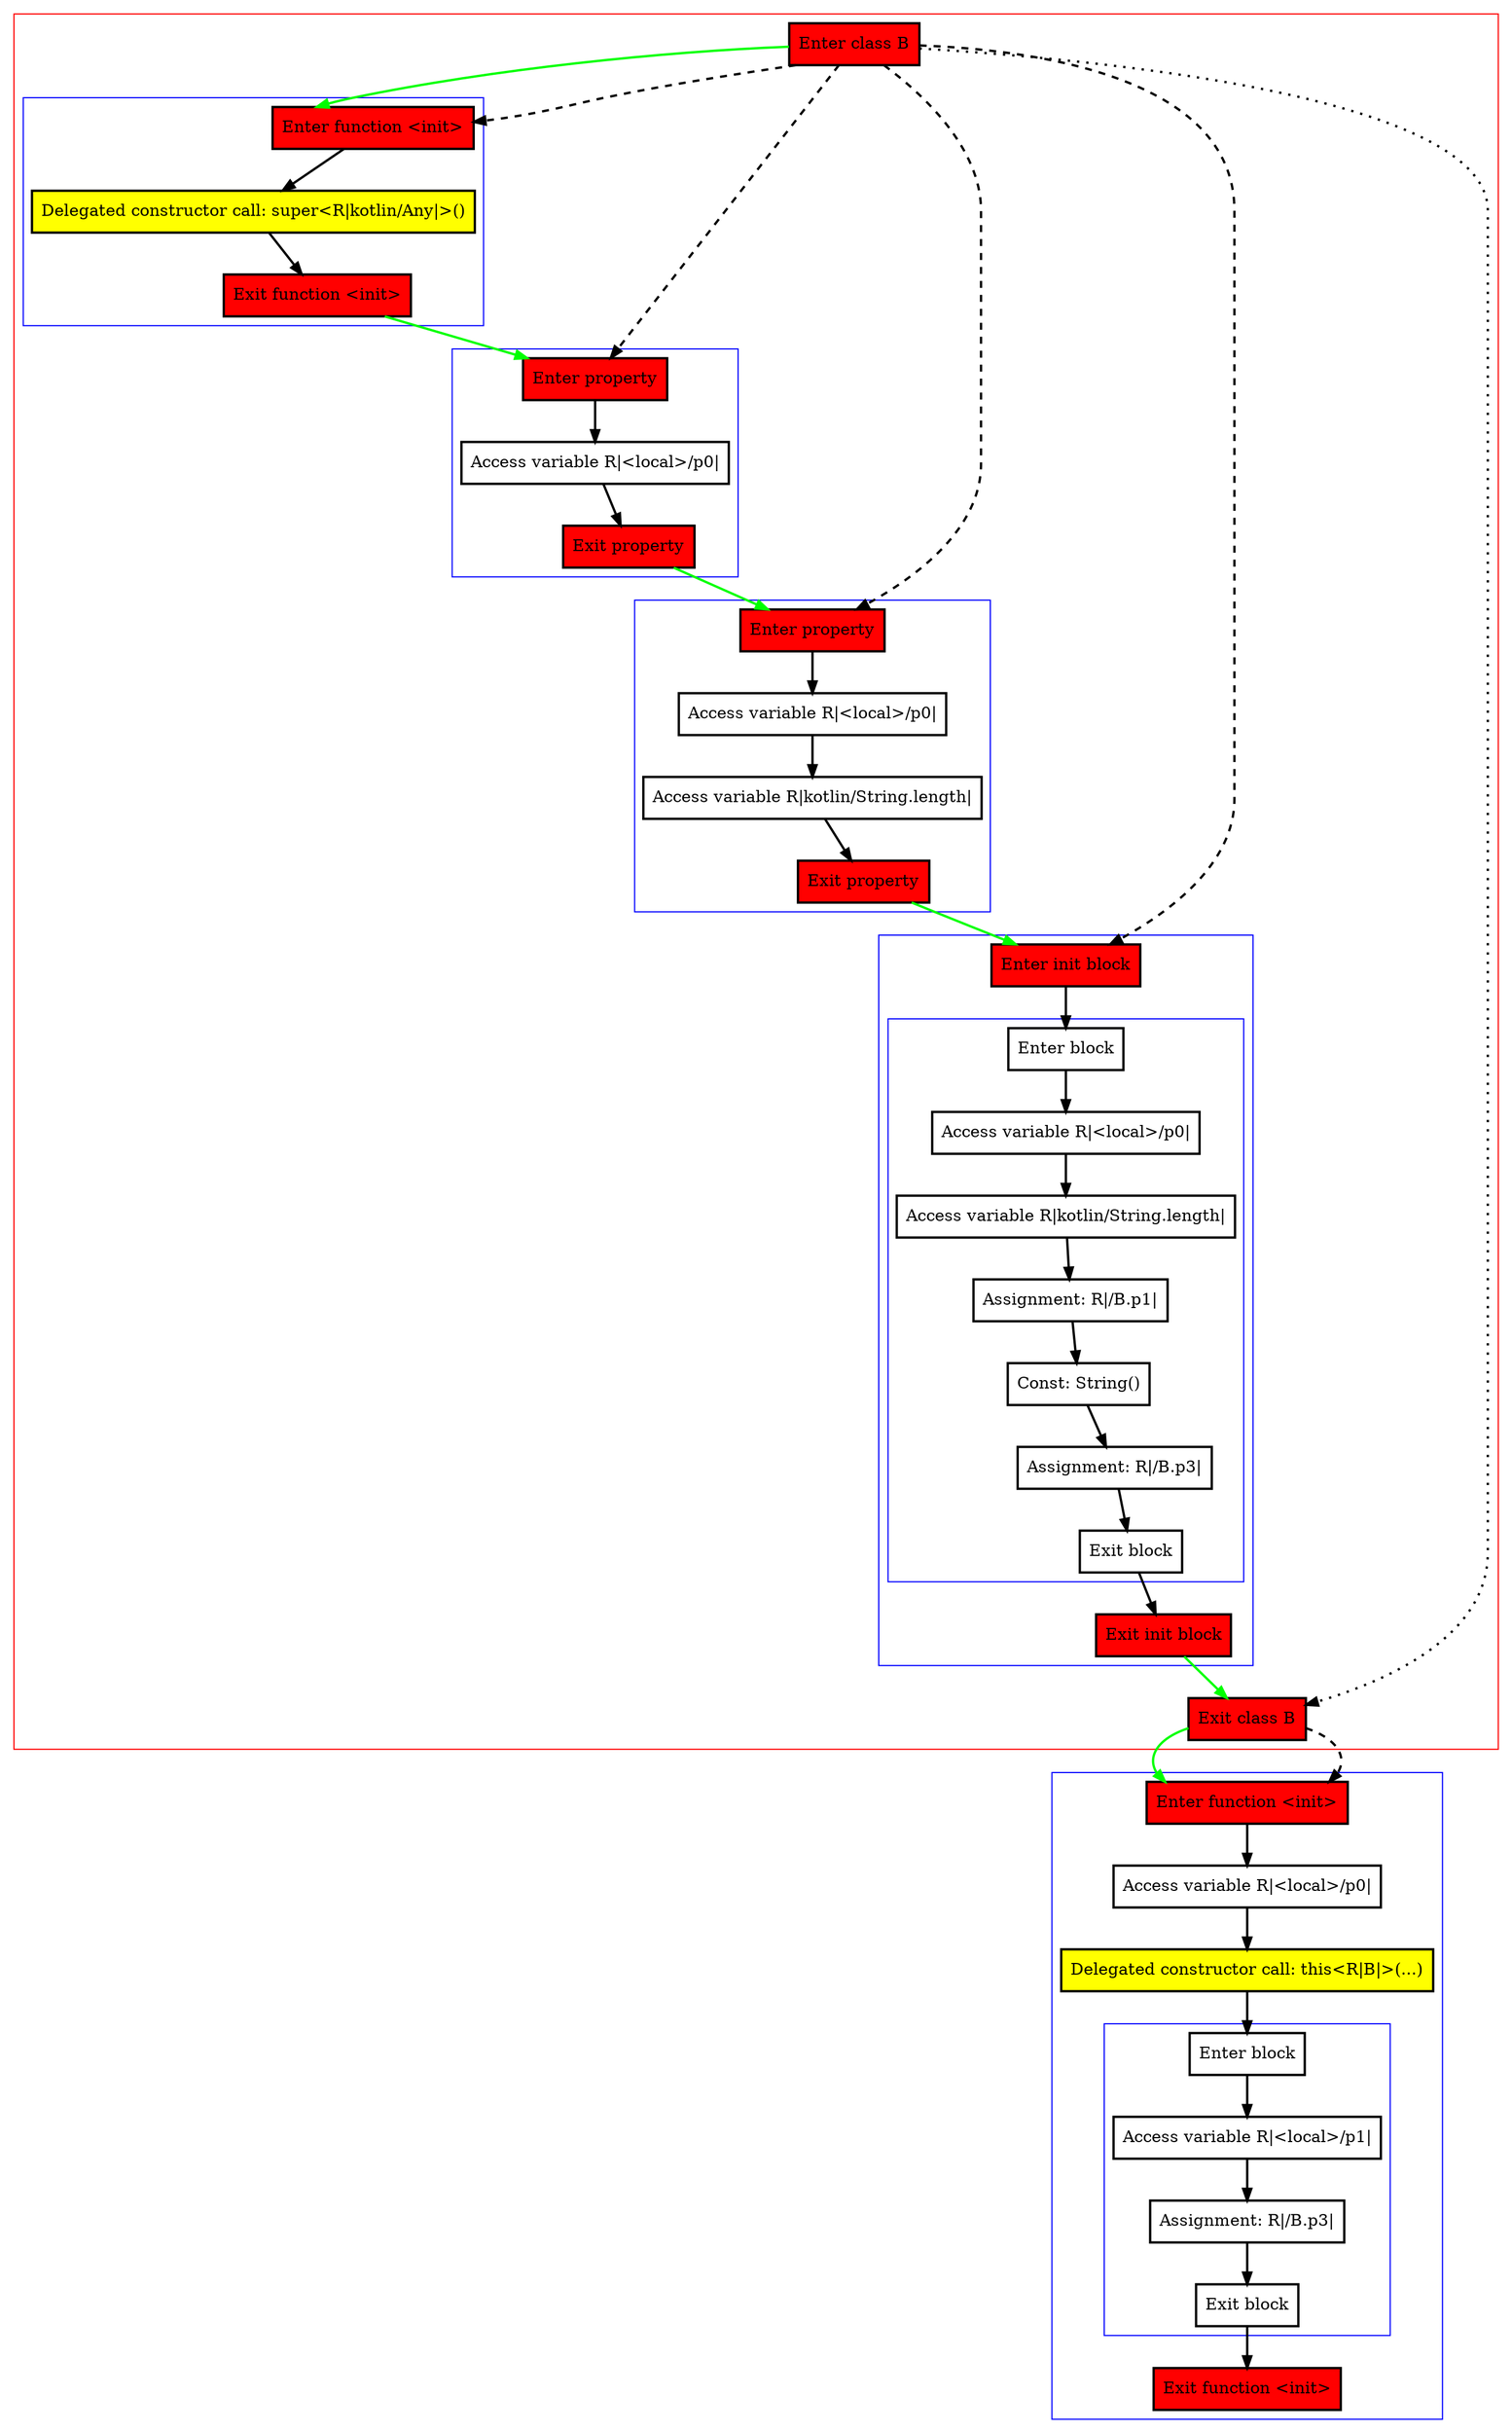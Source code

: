 digraph secondaryConstructorCfg_kt {
    graph [nodesep=3]
    node [shape=box penwidth=2]
    edge [penwidth=2]

    subgraph cluster_0 {
        color=red
        0 [label="Enter class B" style="filled" fillcolor=red];
        subgraph cluster_1 {
            color=blue
            1 [label="Enter function <init>" style="filled" fillcolor=red];
            2 [label="Delegated constructor call: super<R|kotlin/Any|>()" style="filled" fillcolor=yellow];
            3 [label="Exit function <init>" style="filled" fillcolor=red];
        }
        subgraph cluster_2 {
            color=blue
            4 [label="Enter property" style="filled" fillcolor=red];
            5 [label="Access variable R|<local>/p0|"];
            6 [label="Exit property" style="filled" fillcolor=red];
        }
        subgraph cluster_3 {
            color=blue
            7 [label="Enter property" style="filled" fillcolor=red];
            8 [label="Access variable R|<local>/p0|"];
            9 [label="Access variable R|kotlin/String.length|"];
            10 [label="Exit property" style="filled" fillcolor=red];
        }
        subgraph cluster_4 {
            color=blue
            11 [label="Enter init block" style="filled" fillcolor=red];
            subgraph cluster_5 {
                color=blue
                12 [label="Enter block"];
                13 [label="Access variable R|<local>/p0|"];
                14 [label="Access variable R|kotlin/String.length|"];
                15 [label="Assignment: R|/B.p1|"];
                16 [label="Const: String()"];
                17 [label="Assignment: R|/B.p3|"];
                18 [label="Exit block"];
            }
            19 [label="Exit init block" style="filled" fillcolor=red];
        }
        20 [label="Exit class B" style="filled" fillcolor=red];
    }
    subgraph cluster_6 {
        color=blue
        21 [label="Enter function <init>" style="filled" fillcolor=red];
        22 [label="Access variable R|<local>/p0|"];
        23 [label="Delegated constructor call: this<R|B|>(...)" style="filled" fillcolor=yellow];
        subgraph cluster_7 {
            color=blue
            24 [label="Enter block"];
            25 [label="Access variable R|<local>/p1|"];
            26 [label="Assignment: R|/B.p3|"];
            27 [label="Exit block"];
        }
        28 [label="Exit function <init>" style="filled" fillcolor=red];
    }
    0 -> {1} [color=green];
    0 -> {20} [style=dotted];
    0 -> {1 4 7 11} [style=dashed];
    1 -> {2};
    2 -> {3};
    3 -> {4} [color=green];
    4 -> {5};
    5 -> {6};
    6 -> {7} [color=green];
    7 -> {8};
    8 -> {9};
    9 -> {10};
    10 -> {11} [color=green];
    11 -> {12};
    12 -> {13};
    13 -> {14};
    14 -> {15};
    15 -> {16};
    16 -> {17};
    17 -> {18};
    18 -> {19};
    19 -> {20} [color=green];
    20 -> {21} [color=green];
    20 -> {21} [style=dashed];
    21 -> {22};
    22 -> {23};
    23 -> {24};
    24 -> {25};
    25 -> {26};
    26 -> {27};
    27 -> {28};

}
